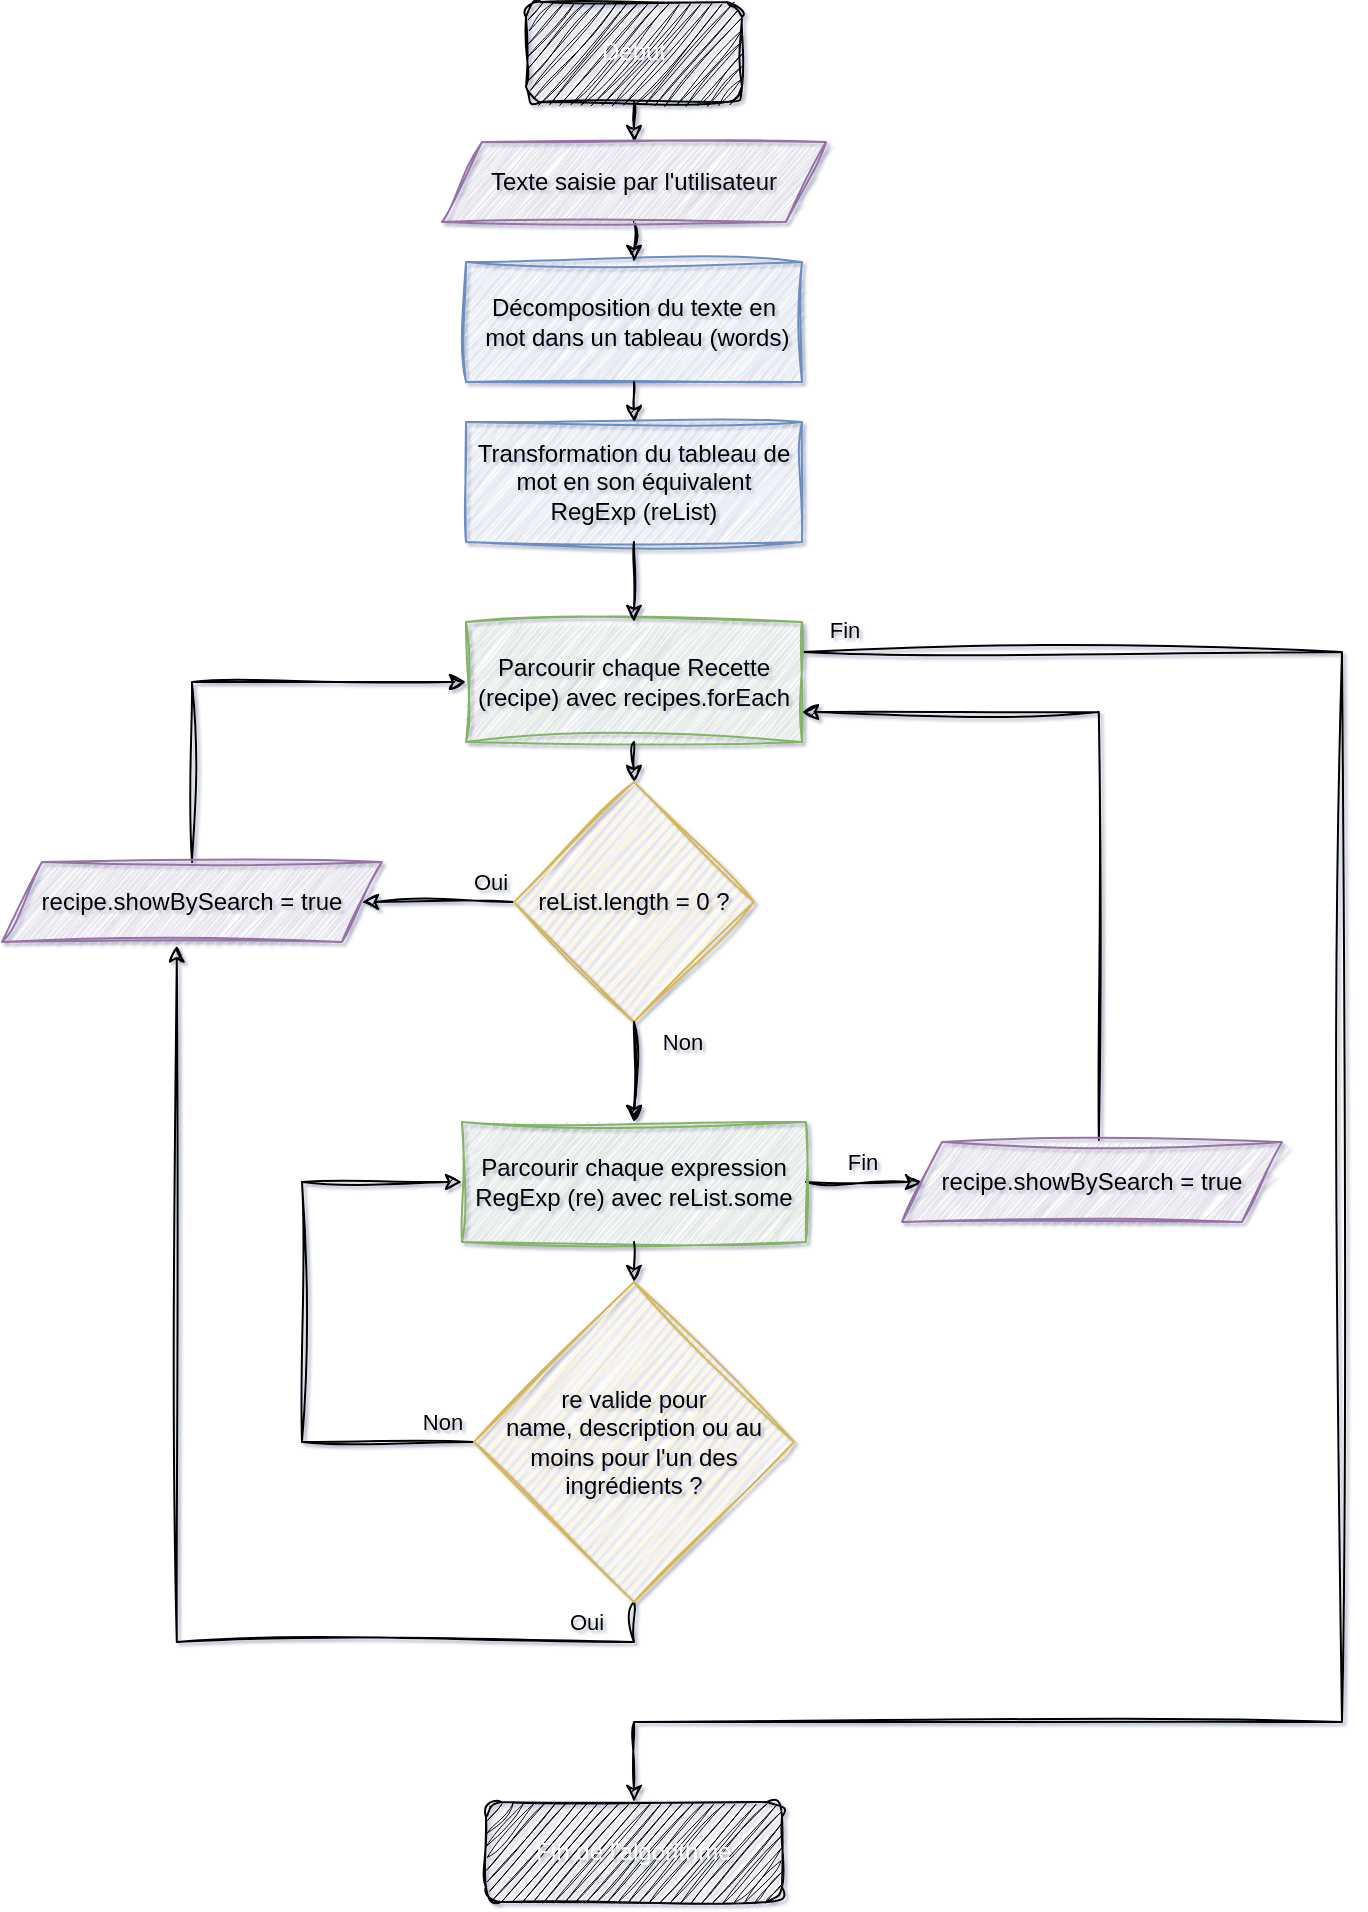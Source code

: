 <mxfile version="24.1.0" type="device">
  <diagram name="Page-1" id="fu2fMV-L6i4KWlRdfJtE">
    <mxGraphModel dx="1098" dy="988" grid="1" gridSize="10" guides="1" tooltips="1" connect="1" arrows="1" fold="1" page="1" pageScale="1" pageWidth="827" pageHeight="1169" background="#ffffff" math="0" shadow="1">
      <root>
        <mxCell id="0" />
        <mxCell id="1" parent="0" />
        <mxCell id="mlouHhY-SC-koA-eOmkY-3" value="Décomposition du texte en&lt;div&gt;&amp;nbsp;mot dans un tableau (words)&lt;/div&gt;" style="rounded=0;whiteSpace=wrap;html=1;fillColor=#dae8fc;strokeColor=#6c8ebf;labelBackgroundColor=none;fontColor=#000000;sketch=1;curveFitting=1;jiggle=2;" parent="1" vertex="1">
          <mxGeometry x="322" y="190" width="168" height="60" as="geometry" />
        </mxCell>
        <mxCell id="mlouHhY-SC-koA-eOmkY-5" value="Transformation du tableau de&lt;div&gt;mot en son équivalent&lt;/div&gt;&lt;div&gt;RegExp (reList)&lt;/div&gt;" style="rounded=0;whiteSpace=wrap;html=1;fillColor=#dae8fc;strokeColor=#6c8ebf;labelBackgroundColor=none;fontColor=#000000;sketch=1;curveFitting=1;jiggle=2;" parent="1" vertex="1">
          <mxGeometry x="322" y="270" width="168" height="60" as="geometry" />
        </mxCell>
        <mxCell id="mlouHhY-SC-koA-eOmkY-70" value="Fin" style="edgeStyle=orthogonalEdgeStyle;rounded=0;orthogonalLoop=1;jettySize=auto;html=1;exitX=1;exitY=0.25;exitDx=0;exitDy=0;entryX=0.5;entryY=0;entryDx=0;entryDy=0;spacingBottom=13;labelBackgroundColor=none;fontColor=#000000;sketch=1;curveFitting=1;jiggle=2;strokeColor=#000000;" parent="1" source="mlouHhY-SC-koA-eOmkY-6" target="mlouHhY-SC-koA-eOmkY-52" edge="1">
          <mxGeometry x="-0.966" y="5" relative="1" as="geometry">
            <Array as="points">
              <mxPoint x="760" y="385" />
              <mxPoint x="760" y="920" />
              <mxPoint x="406" y="920" />
            </Array>
            <mxPoint as="offset" />
          </mxGeometry>
        </mxCell>
        <mxCell id="mlouHhY-SC-koA-eOmkY-6" value="Parcourir chaque Recette (recipe) avec recipes.forEach" style="rounded=0;whiteSpace=wrap;html=1;fillColor=#d5e8d4;strokeColor=#82b366;labelBackgroundColor=none;fontColor=#000000;sketch=1;curveFitting=1;jiggle=2;" parent="1" vertex="1">
          <mxGeometry x="322" y="370" width="168" height="60" as="geometry" />
        </mxCell>
        <mxCell id="mlouHhY-SC-koA-eOmkY-47" value="Oui" style="edgeStyle=orthogonalEdgeStyle;rounded=0;orthogonalLoop=1;jettySize=auto;html=1;exitX=0;exitY=0.5;exitDx=0;exitDy=0;entryX=1;entryY=0.5;entryDx=0;entryDy=0;labelBackgroundColor=none;fontColor=#000000;sketch=1;curveFitting=1;jiggle=2;strokeColor=#000000;" parent="1" source="mlouHhY-SC-koA-eOmkY-7" target="mlouHhY-SC-koA-eOmkY-62" edge="1">
          <mxGeometry x="-0.68" y="-10" relative="1" as="geometry">
            <mxPoint x="246" y="510" as="targetPoint" />
            <mxPoint as="offset" />
          </mxGeometry>
        </mxCell>
        <mxCell id="mlouHhY-SC-koA-eOmkY-55" value="" style="edgeStyle=orthogonalEdgeStyle;rounded=0;orthogonalLoop=1;jettySize=auto;html=1;labelBackgroundColor=none;fontColor=#000000;sketch=1;curveFitting=1;jiggle=2;" parent="1" source="mlouHhY-SC-koA-eOmkY-7" target="mlouHhY-SC-koA-eOmkY-10" edge="1">
          <mxGeometry relative="1" as="geometry" />
        </mxCell>
        <mxCell id="mlouHhY-SC-koA-eOmkY-7" value="reList.length = 0 ?" style="rhombus;whiteSpace=wrap;html=1;fillColor=#fff2cc;strokeColor=#d6b656;labelBackgroundColor=none;fontColor=#000000;sketch=1;curveFitting=1;jiggle=2;" parent="1" vertex="1">
          <mxGeometry x="346" y="450" width="120" height="120" as="geometry" />
        </mxCell>
        <mxCell id="mlouHhY-SC-koA-eOmkY-42" value="Fin" style="edgeStyle=orthogonalEdgeStyle;rounded=0;orthogonalLoop=1;jettySize=auto;html=1;exitX=1;exitY=0.5;exitDx=0;exitDy=0;entryX=0;entryY=0.5;entryDx=0;entryDy=0;labelBackgroundColor=none;fontColor=#000000;sketch=1;curveFitting=1;jiggle=2;strokeColor=#000000;" parent="1" source="mlouHhY-SC-koA-eOmkY-10" target="mlouHhY-SC-koA-eOmkY-64" edge="1">
          <mxGeometry x="-0.035" y="10" relative="1" as="geometry">
            <mxPoint x="540" y="650" as="targetPoint" />
            <mxPoint as="offset" />
          </mxGeometry>
        </mxCell>
        <mxCell id="mlouHhY-SC-koA-eOmkY-10" value="Parcourir chaque expression RegExp (re) avec reList.some" style="rounded=0;whiteSpace=wrap;html=1;fillColor=#d5e8d4;strokeColor=#82b366;labelBackgroundColor=none;fontColor=#000000;sketch=1;curveFitting=1;jiggle=2;" parent="1" vertex="1">
          <mxGeometry x="320" y="620" width="172" height="60" as="geometry" />
        </mxCell>
        <mxCell id="mlouHhY-SC-koA-eOmkY-60" value="Non" style="edgeStyle=orthogonalEdgeStyle;rounded=0;orthogonalLoop=1;jettySize=auto;html=1;exitX=0;exitY=0.5;exitDx=0;exitDy=0;entryX=0;entryY=0.5;entryDx=0;entryDy=0;labelBackgroundColor=none;fontColor=#000000;sketch=1;curveFitting=1;jiggle=2;strokeColor=#000000;" parent="1" source="mlouHhY-SC-koA-eOmkY-11" target="mlouHhY-SC-koA-eOmkY-10" edge="1">
          <mxGeometry x="-0.892" y="-10" relative="1" as="geometry">
            <Array as="points">
              <mxPoint x="240" y="780" />
              <mxPoint x="240" y="650" />
            </Array>
            <mxPoint as="offset" />
          </mxGeometry>
        </mxCell>
        <mxCell id="mlouHhY-SC-koA-eOmkY-61" value="Oui" style="edgeStyle=orthogonalEdgeStyle;rounded=0;orthogonalLoop=1;jettySize=auto;html=1;exitX=0.5;exitY=1;exitDx=0;exitDy=0;entryX=0.46;entryY=1.044;entryDx=0;entryDy=0;entryPerimeter=0;labelBackgroundColor=none;fontColor=#000000;sketch=1;curveFitting=1;jiggle=2;strokeColor=#000000;" parent="1" source="mlouHhY-SC-koA-eOmkY-11" target="mlouHhY-SC-koA-eOmkY-62" edge="1">
          <mxGeometry x="-0.851" y="-10" relative="1" as="geometry">
            <mxPoint x="130" y="580" as="targetPoint" />
            <mxPoint as="offset" />
          </mxGeometry>
        </mxCell>
        <mxCell id="mlouHhY-SC-koA-eOmkY-11" value="re valide pour &lt;br&gt;name,&amp;nbsp;&lt;span style=&quot;&quot;&gt;description ou au moins pour l&#39;un des ingrédients&amp;nbsp;&lt;/span&gt;&lt;span style=&quot;&quot;&gt;?&lt;/span&gt;" style="rhombus;whiteSpace=wrap;html=1;fillColor=#fff2cc;strokeColor=#d6b656;labelBackgroundColor=none;fontColor=#000000;sketch=1;curveFitting=1;jiggle=2;" parent="1" vertex="1">
          <mxGeometry x="326" y="700" width="160" height="160" as="geometry" />
        </mxCell>
        <mxCell id="mlouHhY-SC-koA-eOmkY-17" value="" style="endArrow=classic;html=1;rounded=0;entryX=0.5;entryY=0;entryDx=0;entryDy=0;exitX=0.5;exitY=1;exitDx=0;exitDy=0;labelBackgroundColor=none;fontColor=#000000;sketch=1;curveFitting=1;jiggle=2;" parent="1" source="mlouHhY-SC-koA-eOmkY-10" target="mlouHhY-SC-koA-eOmkY-11" edge="1">
          <mxGeometry width="50" height="50" relative="1" as="geometry">
            <mxPoint x="322" y="710" as="sourcePoint" />
            <mxPoint x="372" y="660" as="targetPoint" />
          </mxGeometry>
        </mxCell>
        <mxCell id="mlouHhY-SC-koA-eOmkY-18" value="Non" style="endArrow=classic;html=1;rounded=0;entryX=0.5;entryY=0;entryDx=0;entryDy=0;exitX=0.5;exitY=1;exitDx=0;exitDy=0;labelBackgroundColor=none;fontColor=#000000;sketch=1;curveFitting=1;jiggle=2;strokeColor=#000000;" parent="1" source="mlouHhY-SC-koA-eOmkY-7" target="mlouHhY-SC-koA-eOmkY-10" edge="1">
          <mxGeometry x="-0.6" y="24" width="50" height="50" relative="1" as="geometry">
            <mxPoint x="322" y="680" as="sourcePoint" />
            <mxPoint x="372" y="630" as="targetPoint" />
            <mxPoint as="offset" />
          </mxGeometry>
        </mxCell>
        <mxCell id="mlouHhY-SC-koA-eOmkY-50" style="edgeStyle=orthogonalEdgeStyle;rounded=0;orthogonalLoop=1;jettySize=auto;html=1;exitX=0.518;exitY=-0.025;exitDx=0;exitDy=0;entryX=1;entryY=0.75;entryDx=0;entryDy=0;exitPerimeter=0;labelBackgroundColor=none;fontColor=#000000;sketch=1;curveFitting=1;jiggle=2;strokeColor=#000000;" parent="1" source="mlouHhY-SC-koA-eOmkY-64" target="mlouHhY-SC-koA-eOmkY-6" edge="1">
          <mxGeometry relative="1" as="geometry">
            <mxPoint x="628" y="630" as="sourcePoint" />
          </mxGeometry>
        </mxCell>
        <mxCell id="mlouHhY-SC-koA-eOmkY-23" value="" style="endArrow=classic;html=1;rounded=0;exitX=0.5;exitY=1;exitDx=0;exitDy=0;labelBackgroundColor=none;fontColor=#000000;sketch=1;curveFitting=1;jiggle=2;strokeColor=#000000;" parent="1" source="mlouHhY-SC-koA-eOmkY-66" edge="1">
          <mxGeometry width="50" height="50" relative="1" as="geometry">
            <mxPoint x="406" y="170" as="sourcePoint" />
            <mxPoint x="406" y="190" as="targetPoint" />
          </mxGeometry>
        </mxCell>
        <mxCell id="mlouHhY-SC-koA-eOmkY-24" value="" style="endArrow=classic;html=1;rounded=0;entryX=0.5;entryY=0;entryDx=0;entryDy=0;exitX=0.5;exitY=1;exitDx=0;exitDy=0;labelBackgroundColor=none;fontColor=#000000;sketch=1;curveFitting=1;jiggle=2;strokeColor=#000000;" parent="1" source="mlouHhY-SC-koA-eOmkY-3" target="mlouHhY-SC-koA-eOmkY-5" edge="1">
          <mxGeometry width="50" height="50" relative="1" as="geometry">
            <mxPoint x="222" y="330" as="sourcePoint" />
            <mxPoint x="272" y="280" as="targetPoint" />
          </mxGeometry>
        </mxCell>
        <mxCell id="mlouHhY-SC-koA-eOmkY-25" value="" style="endArrow=classic;html=1;rounded=0;entryX=0.5;entryY=0;entryDx=0;entryDy=0;exitX=0.5;exitY=1;exitDx=0;exitDy=0;labelBackgroundColor=none;fontColor=#000000;sketch=1;curveFitting=1;jiggle=2;strokeColor=#000000;" parent="1" source="mlouHhY-SC-koA-eOmkY-5" target="mlouHhY-SC-koA-eOmkY-6" edge="1">
          <mxGeometry width="50" height="50" relative="1" as="geometry">
            <mxPoint x="222" y="370" as="sourcePoint" />
            <mxPoint x="272" y="320" as="targetPoint" />
          </mxGeometry>
        </mxCell>
        <mxCell id="mlouHhY-SC-koA-eOmkY-26" value="" style="endArrow=classic;html=1;rounded=0;entryX=0.5;entryY=0;entryDx=0;entryDy=0;exitX=0.5;exitY=1;exitDx=0;exitDy=0;labelBackgroundColor=none;fontColor=#000000;sketch=1;curveFitting=1;jiggle=2;strokeColor=#000000;" parent="1" source="mlouHhY-SC-koA-eOmkY-6" target="mlouHhY-SC-koA-eOmkY-7" edge="1">
          <mxGeometry width="50" height="50" relative="1" as="geometry">
            <mxPoint x="222" y="390" as="sourcePoint" />
            <mxPoint x="272" y="340" as="targetPoint" />
          </mxGeometry>
        </mxCell>
        <mxCell id="mlouHhY-SC-koA-eOmkY-52" value="Fin de l&#39;algorithme" style="rounded=1;whiteSpace=wrap;html=1;labelBackgroundColor=none;fontColor=#FFFFFF;sketch=1;curveFitting=1;jiggle=2;fillColor=#000000;" parent="1" vertex="1">
          <mxGeometry x="332" y="960" width="148" height="50" as="geometry" />
        </mxCell>
        <mxCell id="mlouHhY-SC-koA-eOmkY-63" style="edgeStyle=orthogonalEdgeStyle;rounded=0;orthogonalLoop=1;jettySize=auto;html=1;exitX=0.5;exitY=0;exitDx=0;exitDy=0;entryX=0;entryY=0.5;entryDx=0;entryDy=0;labelBackgroundColor=none;fontColor=#000000;sketch=1;curveFitting=1;jiggle=2;strokeColor=#000000;" parent="1" source="mlouHhY-SC-koA-eOmkY-62" target="mlouHhY-SC-koA-eOmkY-6" edge="1">
          <mxGeometry relative="1" as="geometry" />
        </mxCell>
        <mxCell id="mlouHhY-SC-koA-eOmkY-62" value="recipe.showBySearch = true" style="shape=parallelogram;perimeter=parallelogramPerimeter;whiteSpace=wrap;html=1;fixedSize=1;fillColor=#e1d5e7;strokeColor=#9673a6;labelBackgroundColor=none;fontColor=#000000;sketch=1;curveFitting=1;jiggle=2;" parent="1" vertex="1">
          <mxGeometry x="90" y="490" width="190" height="40" as="geometry" />
        </mxCell>
        <mxCell id="mlouHhY-SC-koA-eOmkY-64" value="recipe.showBySearch = true" style="shape=parallelogram;perimeter=parallelogramPerimeter;whiteSpace=wrap;html=1;fixedSize=1;fillColor=#e1d5e7;strokeColor=#9673a6;labelBackgroundColor=none;fontColor=#000000;sketch=1;curveFitting=1;jiggle=2;" parent="1" vertex="1">
          <mxGeometry x="540" y="630" width="190" height="40" as="geometry" />
        </mxCell>
        <mxCell id="mlouHhY-SC-koA-eOmkY-69" style="edgeStyle=orthogonalEdgeStyle;rounded=0;orthogonalLoop=1;jettySize=auto;html=1;exitX=0.5;exitY=1;exitDx=0;exitDy=0;entryX=0.5;entryY=0;entryDx=0;entryDy=0;labelBackgroundColor=none;fontColor=#000000;sketch=1;curveFitting=1;jiggle=2;strokeColor=#000000;" parent="1" source="mlouHhY-SC-koA-eOmkY-65" target="mlouHhY-SC-koA-eOmkY-66" edge="1">
          <mxGeometry relative="1" as="geometry" />
        </mxCell>
        <mxCell id="mlouHhY-SC-koA-eOmkY-65" value="Début" style="rounded=1;whiteSpace=wrap;html=1;labelBackgroundColor=none;fontColor=#FFFFFF;sketch=1;curveFitting=1;jiggle=2;fillColor=#000000;" parent="1" vertex="1">
          <mxGeometry x="352" y="60" width="108" height="50" as="geometry" />
        </mxCell>
        <mxCell id="mlouHhY-SC-koA-eOmkY-66" value="Texte saisie par l&#39;utilisateur" style="shape=parallelogram;perimeter=parallelogramPerimeter;whiteSpace=wrap;html=1;fixedSize=1;fillColor=#e1d5e7;strokeColor=#9673a6;labelBackgroundColor=none;fontColor=#000000;sketch=1;curveFitting=1;jiggle=2;" parent="1" vertex="1">
          <mxGeometry x="310" y="130" width="192" height="40" as="geometry" />
        </mxCell>
      </root>
    </mxGraphModel>
  </diagram>
</mxfile>
